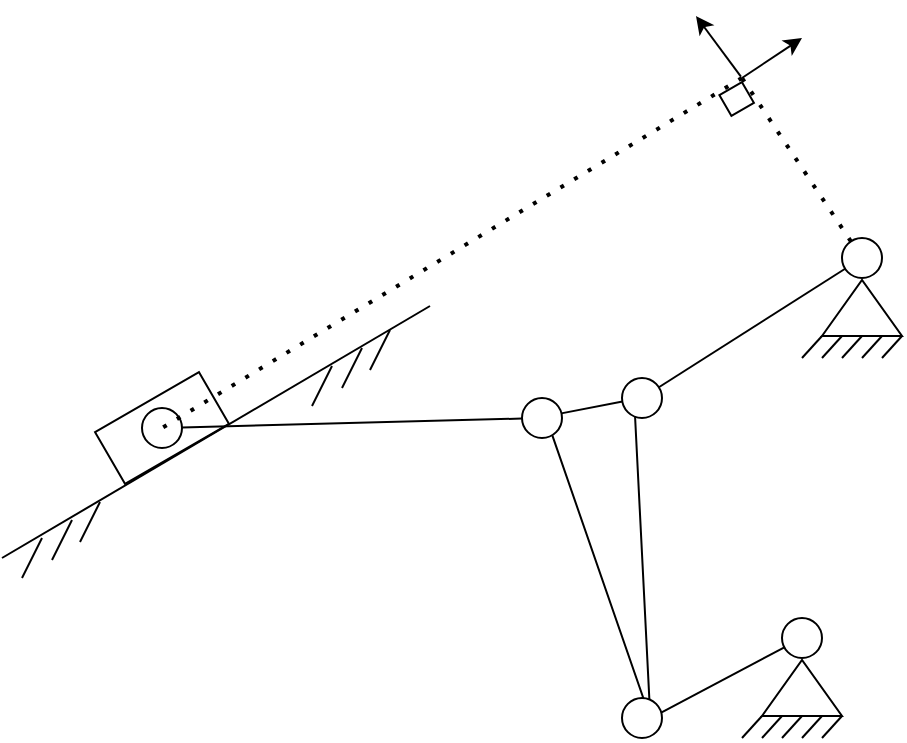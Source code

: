 <mxfile version="23.1.5" type="github">
  <diagram name="Página-1" id="SgclFuqSsy3cK56-wonX">
    <mxGraphModel dx="2004" dy="1138" grid="1" gridSize="10" guides="1" tooltips="1" connect="1" arrows="1" fold="1" page="1" pageScale="1" pageWidth="827" pageHeight="1169" math="0" shadow="0">
      <root>
        <mxCell id="0" />
        <mxCell id="1" parent="0" />
        <mxCell id="UD_WS2yoOcHSYeN2O5jG-10" value="" style="group" vertex="1" connectable="0" parent="1">
          <mxGeometry x="430" y="350" width="50" height="60" as="geometry" />
        </mxCell>
        <mxCell id="UD_WS2yoOcHSYeN2O5jG-2" value="" style="ellipse;whiteSpace=wrap;html=1;aspect=fixed;" vertex="1" parent="UD_WS2yoOcHSYeN2O5jG-10">
          <mxGeometry x="20" width="20" height="20" as="geometry" />
        </mxCell>
        <mxCell id="UD_WS2yoOcHSYeN2O5jG-4" value="" style="verticalLabelPosition=bottom;verticalAlign=top;html=1;shape=mxgraph.basic.acute_triangle;dx=0.5;" vertex="1" parent="UD_WS2yoOcHSYeN2O5jG-10">
          <mxGeometry x="10" y="21" width="40" height="28" as="geometry" />
        </mxCell>
        <mxCell id="UD_WS2yoOcHSYeN2O5jG-5" value="" style="endArrow=none;html=1;rounded=0;entryX=0;entryY=1;entryDx=0;entryDy=0;entryPerimeter=0;" edge="1" parent="UD_WS2yoOcHSYeN2O5jG-10" target="UD_WS2yoOcHSYeN2O5jG-4">
          <mxGeometry width="50" height="50" relative="1" as="geometry">
            <mxPoint y="60" as="sourcePoint" />
            <mxPoint x="30" y="40" as="targetPoint" />
          </mxGeometry>
        </mxCell>
        <mxCell id="UD_WS2yoOcHSYeN2O5jG-6" value="" style="endArrow=none;html=1;rounded=0;entryX=0;entryY=1;entryDx=0;entryDy=0;entryPerimeter=0;" edge="1" parent="UD_WS2yoOcHSYeN2O5jG-10">
          <mxGeometry width="50" height="50" relative="1" as="geometry">
            <mxPoint x="10" y="60" as="sourcePoint" />
            <mxPoint x="20" y="49" as="targetPoint" />
          </mxGeometry>
        </mxCell>
        <mxCell id="UD_WS2yoOcHSYeN2O5jG-7" value="" style="endArrow=none;html=1;rounded=0;entryX=0;entryY=1;entryDx=0;entryDy=0;entryPerimeter=0;" edge="1" parent="UD_WS2yoOcHSYeN2O5jG-10">
          <mxGeometry width="50" height="50" relative="1" as="geometry">
            <mxPoint x="20" y="60" as="sourcePoint" />
            <mxPoint x="30" y="49" as="targetPoint" />
          </mxGeometry>
        </mxCell>
        <mxCell id="UD_WS2yoOcHSYeN2O5jG-8" value="" style="endArrow=none;html=1;rounded=0;entryX=0;entryY=1;entryDx=0;entryDy=0;entryPerimeter=0;" edge="1" parent="UD_WS2yoOcHSYeN2O5jG-10">
          <mxGeometry width="50" height="50" relative="1" as="geometry">
            <mxPoint x="30" y="60" as="sourcePoint" />
            <mxPoint x="40" y="49" as="targetPoint" />
          </mxGeometry>
        </mxCell>
        <mxCell id="UD_WS2yoOcHSYeN2O5jG-9" value="" style="endArrow=none;html=1;rounded=0;entryX=0;entryY=1;entryDx=0;entryDy=0;entryPerimeter=0;" edge="1" parent="UD_WS2yoOcHSYeN2O5jG-10">
          <mxGeometry width="50" height="50" relative="1" as="geometry">
            <mxPoint x="40" y="60" as="sourcePoint" />
            <mxPoint x="50" y="49" as="targetPoint" />
          </mxGeometry>
        </mxCell>
        <mxCell id="UD_WS2yoOcHSYeN2O5jG-11" value="" style="group" vertex="1" connectable="0" parent="1">
          <mxGeometry x="460" y="160" width="50" height="60" as="geometry" />
        </mxCell>
        <mxCell id="UD_WS2yoOcHSYeN2O5jG-12" value="" style="ellipse;whiteSpace=wrap;html=1;aspect=fixed;" vertex="1" parent="UD_WS2yoOcHSYeN2O5jG-11">
          <mxGeometry x="20" width="20" height="20" as="geometry" />
        </mxCell>
        <mxCell id="UD_WS2yoOcHSYeN2O5jG-13" value="" style="verticalLabelPosition=bottom;verticalAlign=top;html=1;shape=mxgraph.basic.acute_triangle;dx=0.5;" vertex="1" parent="UD_WS2yoOcHSYeN2O5jG-11">
          <mxGeometry x="10" y="21" width="40" height="28" as="geometry" />
        </mxCell>
        <mxCell id="UD_WS2yoOcHSYeN2O5jG-14" value="" style="endArrow=none;html=1;rounded=0;entryX=0;entryY=1;entryDx=0;entryDy=0;entryPerimeter=0;" edge="1" parent="UD_WS2yoOcHSYeN2O5jG-11" target="UD_WS2yoOcHSYeN2O5jG-13">
          <mxGeometry width="50" height="50" relative="1" as="geometry">
            <mxPoint y="60" as="sourcePoint" />
            <mxPoint x="30" y="40" as="targetPoint" />
          </mxGeometry>
        </mxCell>
        <mxCell id="UD_WS2yoOcHSYeN2O5jG-15" value="" style="endArrow=none;html=1;rounded=0;entryX=0;entryY=1;entryDx=0;entryDy=0;entryPerimeter=0;" edge="1" parent="UD_WS2yoOcHSYeN2O5jG-11">
          <mxGeometry width="50" height="50" relative="1" as="geometry">
            <mxPoint x="10" y="60" as="sourcePoint" />
            <mxPoint x="20" y="49" as="targetPoint" />
          </mxGeometry>
        </mxCell>
        <mxCell id="UD_WS2yoOcHSYeN2O5jG-16" value="" style="endArrow=none;html=1;rounded=0;entryX=0;entryY=1;entryDx=0;entryDy=0;entryPerimeter=0;" edge="1" parent="UD_WS2yoOcHSYeN2O5jG-11">
          <mxGeometry width="50" height="50" relative="1" as="geometry">
            <mxPoint x="20" y="60" as="sourcePoint" />
            <mxPoint x="30" y="49" as="targetPoint" />
          </mxGeometry>
        </mxCell>
        <mxCell id="UD_WS2yoOcHSYeN2O5jG-17" value="" style="endArrow=none;html=1;rounded=0;entryX=0;entryY=1;entryDx=0;entryDy=0;entryPerimeter=0;" edge="1" parent="UD_WS2yoOcHSYeN2O5jG-11">
          <mxGeometry width="50" height="50" relative="1" as="geometry">
            <mxPoint x="30" y="60" as="sourcePoint" />
            <mxPoint x="40" y="49" as="targetPoint" />
          </mxGeometry>
        </mxCell>
        <mxCell id="UD_WS2yoOcHSYeN2O5jG-18" value="" style="endArrow=none;html=1;rounded=0;entryX=0;entryY=1;entryDx=0;entryDy=0;entryPerimeter=0;" edge="1" parent="UD_WS2yoOcHSYeN2O5jG-11">
          <mxGeometry width="50" height="50" relative="1" as="geometry">
            <mxPoint x="40" y="60" as="sourcePoint" />
            <mxPoint x="50" y="49" as="targetPoint" />
          </mxGeometry>
        </mxCell>
        <mxCell id="UD_WS2yoOcHSYeN2O5jG-19" value="" style="endArrow=none;html=1;rounded=0;" edge="1" parent="1" source="UD_WS2yoOcHSYeN2O5jG-22" target="UD_WS2yoOcHSYeN2O5jG-12">
          <mxGeometry width="50" height="50" relative="1" as="geometry">
            <mxPoint x="360" y="270" as="sourcePoint" />
            <mxPoint x="450" y="180" as="targetPoint" />
          </mxGeometry>
        </mxCell>
        <mxCell id="UD_WS2yoOcHSYeN2O5jG-20" value="" style="endArrow=none;html=1;rounded=0;exitX=1;exitY=0.5;exitDx=0;exitDy=0;" edge="1" parent="1" source="UD_WS2yoOcHSYeN2O5jG-21" target="UD_WS2yoOcHSYeN2O5jG-2">
          <mxGeometry width="50" height="50" relative="1" as="geometry">
            <mxPoint x="310" y="470" as="sourcePoint" />
            <mxPoint x="302" y="400" as="targetPoint" />
          </mxGeometry>
        </mxCell>
        <mxCell id="UD_WS2yoOcHSYeN2O5jG-21" value="" style="triangle;whiteSpace=wrap;html=1;rotation=79;" vertex="1" parent="1">
          <mxGeometry x="290" y="300" width="158.15" height="45.04" as="geometry" />
        </mxCell>
        <mxCell id="UD_WS2yoOcHSYeN2O5jG-23" value="" style="endArrow=none;html=1;rounded=0;exitX=0.006;exitY=0.033;exitDx=0;exitDy=0;exitPerimeter=0;" edge="1" parent="1" source="UD_WS2yoOcHSYeN2O5jG-21" target="UD_WS2yoOcHSYeN2O5jG-22">
          <mxGeometry width="50" height="50" relative="1" as="geometry">
            <mxPoint x="375" y="242" as="sourcePoint" />
            <mxPoint x="482" y="175" as="targetPoint" />
          </mxGeometry>
        </mxCell>
        <mxCell id="UD_WS2yoOcHSYeN2O5jG-22" value="" style="ellipse;whiteSpace=wrap;html=1;aspect=fixed;" vertex="1" parent="1">
          <mxGeometry x="370" y="230" width="20" height="20" as="geometry" />
        </mxCell>
        <mxCell id="UD_WS2yoOcHSYeN2O5jG-24" value="" style="ellipse;whiteSpace=wrap;html=1;aspect=fixed;" vertex="1" parent="1">
          <mxGeometry x="320" y="240" width="20" height="20" as="geometry" />
        </mxCell>
        <mxCell id="UD_WS2yoOcHSYeN2O5jG-25" value="" style="ellipse;whiteSpace=wrap;html=1;aspect=fixed;" vertex="1" parent="1">
          <mxGeometry x="370" y="390" width="20" height="20" as="geometry" />
        </mxCell>
        <mxCell id="UD_WS2yoOcHSYeN2O5jG-26" value="" style="rounded=0;whiteSpace=wrap;html=1;rotation=-30;" vertex="1" parent="1">
          <mxGeometry x="110" y="240" width="60" height="30" as="geometry" />
        </mxCell>
        <mxCell id="UD_WS2yoOcHSYeN2O5jG-28" value="" style="ellipse;whiteSpace=wrap;html=1;aspect=fixed;" vertex="1" parent="1">
          <mxGeometry x="130" y="245" width="20" height="20" as="geometry" />
        </mxCell>
        <mxCell id="UD_WS2yoOcHSYeN2O5jG-29" value="" style="endArrow=none;html=1;rounded=0;" edge="1" parent="1" source="UD_WS2yoOcHSYeN2O5jG-28" target="UD_WS2yoOcHSYeN2O5jG-24">
          <mxGeometry width="50" height="50" relative="1" as="geometry">
            <mxPoint x="160" y="300" as="sourcePoint" />
            <mxPoint x="210" y="265" as="targetPoint" />
          </mxGeometry>
        </mxCell>
        <mxCell id="UD_WS2yoOcHSYeN2O5jG-30" value="" style="endArrow=none;html=1;rounded=0;" edge="1" parent="1">
          <mxGeometry width="50" height="50" relative="1" as="geometry">
            <mxPoint x="60" y="320" as="sourcePoint" />
            <mxPoint x="274" y="194" as="targetPoint" />
          </mxGeometry>
        </mxCell>
        <mxCell id="UD_WS2yoOcHSYeN2O5jG-31" value="" style="endArrow=none;html=1;rounded=0;" edge="1" parent="1">
          <mxGeometry width="50" height="50" relative="1" as="geometry">
            <mxPoint x="70" y="330" as="sourcePoint" />
            <mxPoint x="80" y="310" as="targetPoint" />
          </mxGeometry>
        </mxCell>
        <mxCell id="UD_WS2yoOcHSYeN2O5jG-32" value="" style="endArrow=none;html=1;rounded=0;" edge="1" parent="1">
          <mxGeometry width="50" height="50" relative="1" as="geometry">
            <mxPoint x="85" y="321" as="sourcePoint" />
            <mxPoint x="95" y="301" as="targetPoint" />
          </mxGeometry>
        </mxCell>
        <mxCell id="UD_WS2yoOcHSYeN2O5jG-33" value="" style="endArrow=none;html=1;rounded=0;" edge="1" parent="1">
          <mxGeometry width="50" height="50" relative="1" as="geometry">
            <mxPoint x="99" y="312" as="sourcePoint" />
            <mxPoint x="109" y="292" as="targetPoint" />
          </mxGeometry>
        </mxCell>
        <mxCell id="UD_WS2yoOcHSYeN2O5jG-34" value="" style="endArrow=none;html=1;rounded=0;" edge="1" parent="1">
          <mxGeometry width="50" height="50" relative="1" as="geometry">
            <mxPoint x="215" y="244" as="sourcePoint" />
            <mxPoint x="225" y="224" as="targetPoint" />
          </mxGeometry>
        </mxCell>
        <mxCell id="UD_WS2yoOcHSYeN2O5jG-35" value="" style="endArrow=none;html=1;rounded=0;" edge="1" parent="1">
          <mxGeometry width="50" height="50" relative="1" as="geometry">
            <mxPoint x="230" y="235" as="sourcePoint" />
            <mxPoint x="240" y="215" as="targetPoint" />
          </mxGeometry>
        </mxCell>
        <mxCell id="UD_WS2yoOcHSYeN2O5jG-36" value="" style="endArrow=none;html=1;rounded=0;" edge="1" parent="1">
          <mxGeometry width="50" height="50" relative="1" as="geometry">
            <mxPoint x="244" y="226" as="sourcePoint" />
            <mxPoint x="254" y="206" as="targetPoint" />
          </mxGeometry>
        </mxCell>
        <mxCell id="UD_WS2yoOcHSYeN2O5jG-37" value="" style="endArrow=none;dashed=1;html=1;dashPattern=1 3;strokeWidth=2;rounded=0;" edge="1" parent="1">
          <mxGeometry width="50" height="50" relative="1" as="geometry">
            <mxPoint x="430" y="80" as="sourcePoint" />
            <mxPoint x="140" y="255" as="targetPoint" />
          </mxGeometry>
        </mxCell>
        <mxCell id="UD_WS2yoOcHSYeN2O5jG-39" value="" style="endArrow=none;dashed=1;html=1;dashPattern=1 3;strokeWidth=2;rounded=0;" edge="1" parent="1" source="UD_WS2yoOcHSYeN2O5jG-12">
          <mxGeometry width="50" height="50" relative="1" as="geometry">
            <mxPoint x="270" y="160" as="sourcePoint" />
            <mxPoint x="430" y="80" as="targetPoint" />
          </mxGeometry>
        </mxCell>
        <mxCell id="UD_WS2yoOcHSYeN2O5jG-40" value="" style="rounded=0;whiteSpace=wrap;html=1;rotation=-30;" vertex="1" parent="1">
          <mxGeometry x="420.83" y="84.47" width="13" height="12" as="geometry" />
        </mxCell>
        <mxCell id="UD_WS2yoOcHSYeN2O5jG-42" value="" style="endArrow=classic;html=1;rounded=0;" edge="1" parent="1">
          <mxGeometry width="50" height="50" relative="1" as="geometry">
            <mxPoint x="430" y="80" as="sourcePoint" />
            <mxPoint x="460" y="60" as="targetPoint" />
          </mxGeometry>
        </mxCell>
        <mxCell id="UD_WS2yoOcHSYeN2O5jG-43" value="" style="endArrow=classic;html=1;rounded=0;exitX=1.073;exitY=-0.22;exitDx=0;exitDy=0;exitPerimeter=0;" edge="1" parent="1" source="UD_WS2yoOcHSYeN2O5jG-40">
          <mxGeometry width="50" height="50" relative="1" as="geometry">
            <mxPoint x="400" y="60" as="sourcePoint" />
            <mxPoint x="407" y="49" as="targetPoint" />
          </mxGeometry>
        </mxCell>
      </root>
    </mxGraphModel>
  </diagram>
</mxfile>
